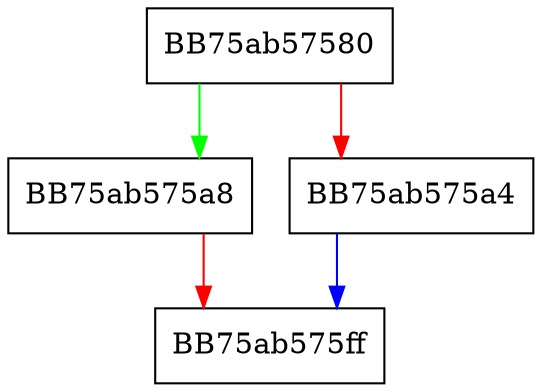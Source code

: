 digraph sqlite3UpsertDup {
  node [shape="box"];
  graph [splines=ortho];
  BB75ab57580 -> BB75ab575a8 [color="green"];
  BB75ab57580 -> BB75ab575a4 [color="red"];
  BB75ab575a4 -> BB75ab575ff [color="blue"];
  BB75ab575a8 -> BB75ab575ff [color="red"];
}